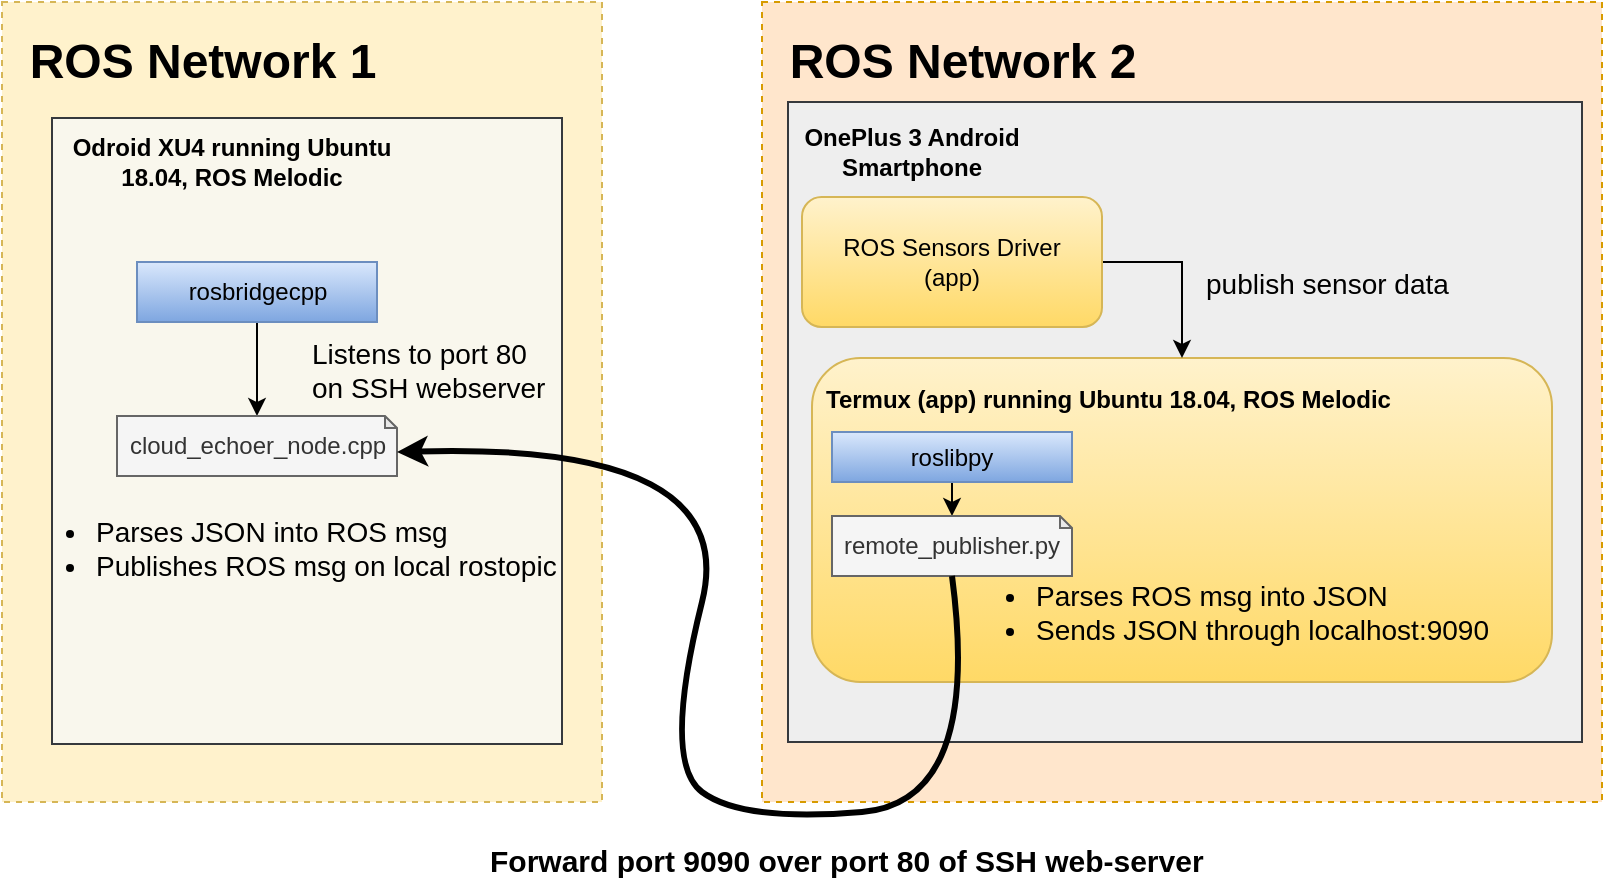 <mxfile type="github" version="10.7.7"><diagram id="jqaI8VsOELlvub2PuFKo" name="Page-1"><mxGraphModel grid="1" shadow="0" math="0" pageHeight="1169" pageWidth="827" pageScale="1" page="1" fold="1" arrows="1" connect="1" tooltips="1" guides="1" gridSize="10" dy="441" dx="840"><root><mxCell id="0"/><mxCell id="1" parent="0"/><mxCell id="DkdsW7pftQiuSSzVSVMr-18" value="" parent="1" vertex="1" style="rounded=0;whiteSpace=wrap;html=1;dashed=1;fillColor=#fff2cc;strokeColor=#d6b656;"><mxGeometry as="geometry" height="400" width="300" y="70" x="20"/></mxCell><mxCell id="DkdsW7pftQiuSSzVSVMr-16" value="" parent="1" vertex="1" style="rounded=0;whiteSpace=wrap;html=1;dashed=1;fillColor=#ffe6cc;strokeColor=#d79b00;"><mxGeometry as="geometry" height="400" width="420" y="70" x="400"/></mxCell><mxCell id="VJZBTtJhzeeaKvCJVwd7-1" value="" parent="1" vertex="1" style="rounded=0;whiteSpace=wrap;html=1;fillColor=#eeeeee;strokeColor=#36393d;"><mxGeometry as="geometry" height="320" width="397" y="120" x="413"/></mxCell><mxCell id="VJZBTtJhzeeaKvCJVwd7-2" value="&lt;h4 style=&quot;text-align: center&quot;&gt;&lt;br&gt;&lt;/h4&gt;" parent="1" vertex="1" style="rounded=0;whiteSpace=wrap;html=1;fillColor=#f9f7ed;strokeColor=#36393d;"><mxGeometry as="geometry" height="313" width="255" y="128" x="45"/></mxCell><mxCell id="DkdsW7pftQiuSSzVSVMr-13" parent="1" style="edgeStyle=orthogonalEdgeStyle;rounded=0;orthogonalLoop=1;jettySize=auto;html=1;entryX=0.5;entryY=0;entryDx=0;entryDy=0;entryPerimeter=0;" edge="1" target="DkdsW7pftQiuSSzVSVMr-20" source="DkdsW7pftQiuSSzVSVMr-11"><mxGeometry as="geometry" relative="1"><mxPoint as="targetPoint" y="270" x="147.5"/></mxGeometry></mxCell><mxCell id="DkdsW7pftQiuSSzVSVMr-11" value="rosbridgecpp" parent="1" vertex="1" style="rounded=0;whiteSpace=wrap;html=1;gradientColor=#7ea6e0;fillColor=#dae8fc;strokeColor=#6c8ebf;"><mxGeometry as="geometry" height="30" width="120" y="200" x="87.5"/></mxCell><mxCell id="DkdsW7pftQiuSSzVSVMr-20" value="cloud_echoer_node.cpp" parent="1" vertex="1" style="shape=note;whiteSpace=wrap;html=1;backgroundOutline=1;darkOpacity=0.05;size=6;fillColor=#f5f5f5;strokeColor=#666666;fontColor=#333333;"><mxGeometry as="geometry" height="30" width="140" y="277" x="77.5"/></mxCell><mxCell id="DkdsW7pftQiuSSzVSVMr-21" value="&lt;ul style=&quot;font-size: 14px;&quot;&gt;&lt;li style=&quot;font-size: 14px;&quot;&gt;Parses JSON into ROS msg&lt;/li&gt;&lt;li style=&quot;font-size: 14px;&quot;&gt;Publishes ROS msg on local rostopic&lt;/li&gt;&lt;/ul&gt;" parent="1" vertex="1" style="text;html=1;resizable=0;points=[];autosize=1;align=left;verticalAlign=top;spacingTop=-4;fontSize=14;"><mxGeometry as="geometry" height="50" width="250" y="310" x="25"/></mxCell><mxCell id="DkdsW7pftQiuSSzVSVMr-29" value="Listens to port 80 &lt;br style=&quot;font-size: 14px;&quot;&gt;on SSH webserver" parent="1" vertex="1" style="text;html=1;resizable=0;points=[];autosize=1;align=left;verticalAlign=top;spacingTop=-4;fontSize=14;"><mxGeometry as="geometry" height="30" width="120" y="235" x="172.5"/></mxCell><UserObject id="D-34UypNLPTHWWnsPZQ8-4" name="Variable" placeholders="1" label="&lt;h4&gt;&lt;span&gt;Odroid XU4 running Ubuntu 18.04, ROS Melodic&lt;/span&gt;&lt;/h4&gt;"><mxCell parent="1" vertex="1" style="text;html=1;strokeColor=none;fillColor=none;align=center;verticalAlign=middle;whiteSpace=wrap;overflow=hidden;"><mxGeometry as="geometry" height="80" width="190" y="110" x="40"/></mxCell></UserObject><mxCell id="D-34UypNLPTHWWnsPZQ8-5" value="ROS Network 1" parent="1" vertex="1" style="text;strokeColor=none;fillColor=none;html=1;fontSize=24;fontStyle=1;verticalAlign=middle;align=center;"><mxGeometry as="geometry" height="40" width="100" y="80" x="70"/></mxCell><mxCell id="D-34UypNLPTHWWnsPZQ8-9" value="ROS Network 2" parent="1" vertex="1" style="text;strokeColor=none;fillColor=none;html=1;fontSize=24;fontStyle=1;verticalAlign=middle;align=center;"><mxGeometry as="geometry" height="40" width="100" y="80" x="450"/></mxCell><UserObject id="D-34UypNLPTHWWnsPZQ8-10" name="Variable" placeholders="1" label="&lt;h4&gt;OnePlus 3 Android &lt;br&gt;Smartphone&lt;br&gt;&lt;/h4&gt;"><mxCell parent="1" vertex="1" style="text;html=1;strokeColor=none;fillColor=none;align=center;verticalAlign=middle;whiteSpace=wrap;overflow=hidden;"><mxGeometry as="geometry" height="80" width="190" y="105" x="380"/></mxCell></UserObject><mxCell id="D-34UypNLPTHWWnsPZQ8-12" value="" parent="1" vertex="1" style="rounded=1;whiteSpace=wrap;html=1;gradientColor=#ffd966;fillColor=#fff2cc;strokeColor=#d6b656;"><mxGeometry as="geometry" height="162" width="370" y="248" x="425"/></mxCell><mxCell id="D-34UypNLPTHWWnsPZQ8-15" parent="1" style="edgeStyle=orthogonalEdgeStyle;rounded=0;orthogonalLoop=1;jettySize=auto;html=1;exitX=1;exitY=0.5;exitDx=0;exitDy=0;entryX=0.5;entryY=0;entryDx=0;entryDy=0;" edge="1" target="D-34UypNLPTHWWnsPZQ8-12" source="D-34UypNLPTHWWnsPZQ8-13"><mxGeometry as="geometry" relative="1"/></mxCell><mxCell id="D-34UypNLPTHWWnsPZQ8-13" value="ROS Sensors Driver &lt;br&gt;(app)" parent="1" vertex="1" style="rounded=1;whiteSpace=wrap;html=1;gradientColor=#ffd966;fillColor=#fff2cc;strokeColor=#d6b656;"><mxGeometry as="geometry" height="65" width="150" y="167.5" x="420"/></mxCell><mxCell id="D-34UypNLPTHWWnsPZQ8-14" value="&lt;span&gt;&lt;b&gt;Termux (app) running Ubuntu 18.04, ROS Melodic&lt;/b&gt;&lt;/span&gt;" parent="1" vertex="1" style="text;html=1;resizable=0;points=[];autosize=1;align=left;verticalAlign=top;spacingTop=-4;"><mxGeometry as="geometry" height="20" width="300" y="259" x="430"/></mxCell><mxCell id="D-34UypNLPTHWWnsPZQ8-20" parent="1" style="edgeStyle=orthogonalEdgeStyle;rounded=0;orthogonalLoop=1;jettySize=auto;html=1;exitX=0.5;exitY=1;exitDx=0;exitDy=0;entryX=0.5;entryY=0;entryDx=0;entryDy=0;entryPerimeter=0;" edge="1" target="D-34UypNLPTHWWnsPZQ8-18" source="D-34UypNLPTHWWnsPZQ8-17"><mxGeometry as="geometry" relative="1"/></mxCell><mxCell id="D-34UypNLPTHWWnsPZQ8-17" value="roslibpy" parent="1" vertex="1" style="rounded=0;whiteSpace=wrap;html=1;gradientColor=#7ea6e0;fillColor=#dae8fc;strokeColor=#6c8ebf;"><mxGeometry as="geometry" height="25" width="120" y="285" x="435"/></mxCell><mxCell id="D-34UypNLPTHWWnsPZQ8-18" value="remote_publisher.py" parent="1" vertex="1" style="shape=note;whiteSpace=wrap;html=1;backgroundOutline=1;darkOpacity=0.05;size=6;fillColor=#f5f5f5;strokeColor=#666666;fontColor=#333333;"><mxGeometry as="geometry" height="30" width="120" y="327" x="435"/></mxCell><mxCell id="D-34UypNLPTHWWnsPZQ8-21" value="publish sensor data" parent="1" vertex="1" style="text;html=1;resizable=0;points=[];autosize=1;align=left;verticalAlign=top;spacingTop=-4;fontSize=14;"><mxGeometry as="geometry" height="20" width="120" y="200" x="620"/></mxCell><mxCell id="D-34UypNLPTHWWnsPZQ8-23" value="&lt;ul style=&quot;font-size: 14px;&quot;&gt;&lt;li style=&quot;font-size: 14px;&quot;&gt;Parses ROS msg into JSON&lt;/li&gt;&lt;li style=&quot;font-size: 14px;&quot;&gt;Sends JSON through localhost:9090&lt;/li&gt;&lt;/ul&gt;" parent="1" vertex="1" style="text;html=1;resizable=0;points=[];autosize=1;align=left;verticalAlign=top;spacingTop=-4;fontSize=14;"><mxGeometry as="geometry" height="50" width="250" y="342" x="495"/></mxCell><mxCell id="DkdsW7pftQiuSSzVSVMr-4" value="" parent="1" style="curved=1;endArrow=classic;html=1;exitX=0.5;exitY=1;exitDx=0;exitDy=0;exitPerimeter=0;entryX=0;entryY=0;entryDx=140;entryDy=18;entryPerimeter=0;strokeWidth=3;" edge="1" target="DkdsW7pftQiuSSzVSVMr-20" source="D-34UypNLPTHWWnsPZQ8-18"><mxGeometry as="geometry" height="50" width="50" relative="1"><mxPoint as="sourcePoint" y="400" x="630"/><mxPoint as="targetPoint" y="380" x="110"/><Array as="points"><mxPoint y="470" x="510"/><mxPoint y="480" x="390"/><mxPoint y="450" x="350"/><mxPoint y="290" x="390"/></Array></mxGeometry></mxCell><mxCell id="D-34UypNLPTHWWnsPZQ8-25" value="&lt;div style=&quot;font-size: 15px;&quot;&gt;&lt;font style=&quot;font-size: 15px;&quot;&gt;&lt;b style=&quot;font-size: 15px;&quot;&gt;Forward port 9090 over port 80 of SSH web-server&lt;/b&gt;&lt;/font&gt;&lt;/div&gt;" parent="1" vertex="1" style="text;html=1;resizable=0;points=[];autosize=1;align=left;verticalAlign=top;spacingTop=-4;fontSize=15;"><mxGeometry as="geometry" height="20" width="350" y="488" x="261.5"/></mxCell></root></mxGraphModel></diagram></mxfile>